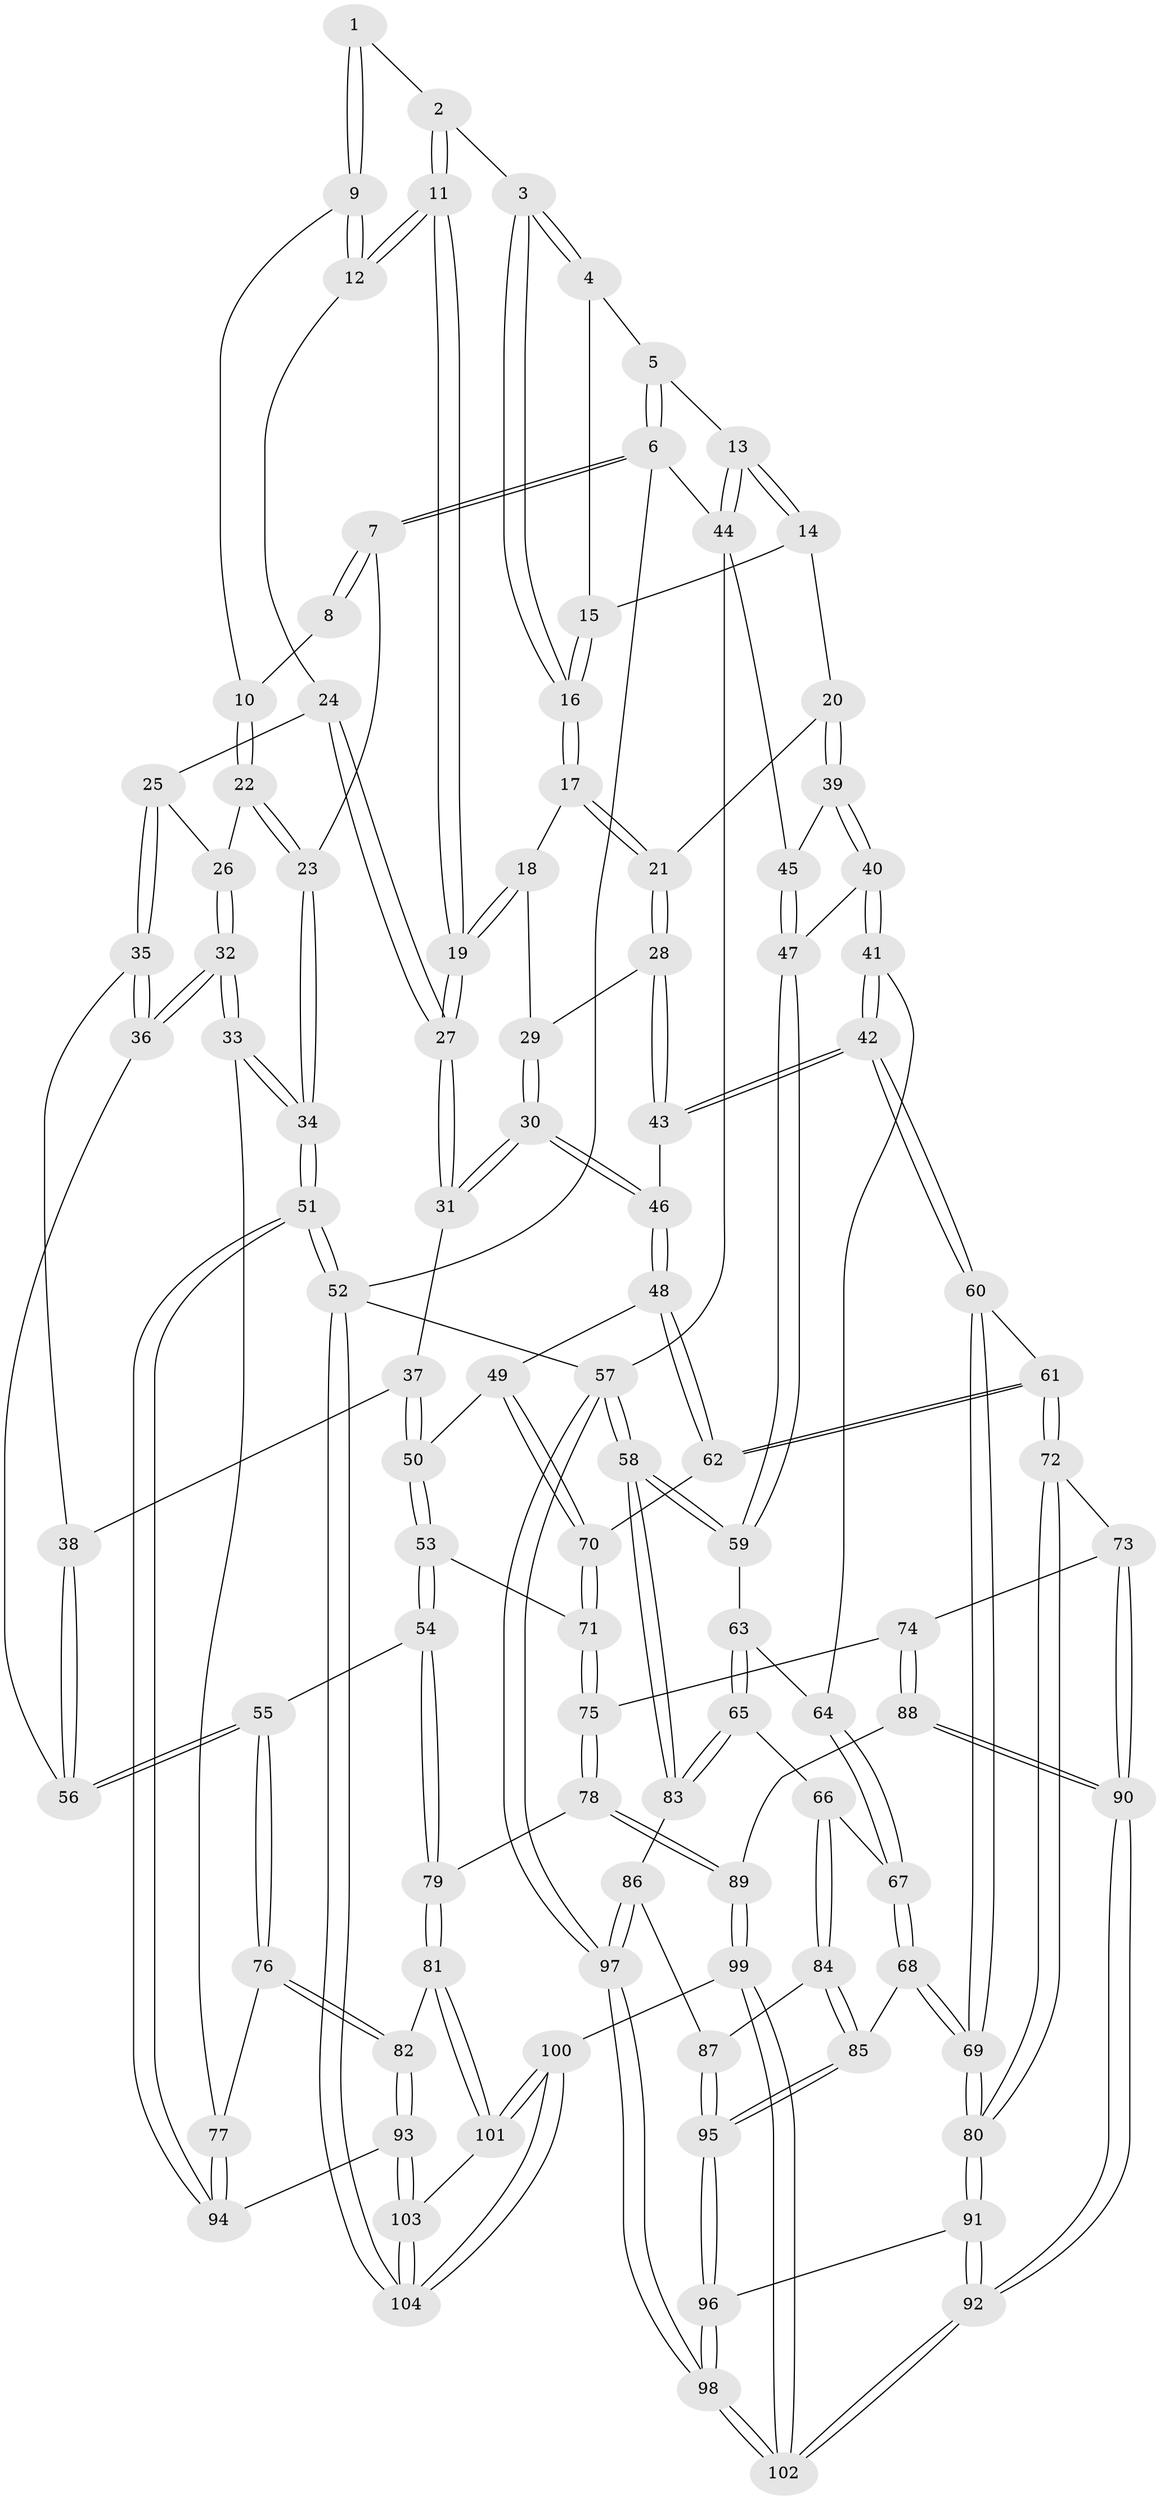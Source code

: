 // coarse degree distribution, {3: 0.0967741935483871, 4: 0.5483870967741935, 5: 0.2903225806451613, 2: 0.016129032258064516, 6: 0.04838709677419355}
// Generated by graph-tools (version 1.1) at 2025/42/03/06/25 10:42:36]
// undirected, 104 vertices, 257 edges
graph export_dot {
graph [start="1"]
  node [color=gray90,style=filled];
  1 [pos="+0.27894881832139146+0.11035937305258581"];
  2 [pos="+0.37970661549894713+0.06336082373061093"];
  3 [pos="+0.4044624169943348+0.03430810037794075"];
  4 [pos="+0.40449348171590127+0.034091465281238874"];
  5 [pos="+0.4071564522703573+0"];
  6 [pos="+0+0"];
  7 [pos="+0+0"];
  8 [pos="+0.1333083959899188+0.1602610564380061"];
  9 [pos="+0.15555488516093147+0.2692545927310894"];
  10 [pos="+0.1476226518810233+0.26458954153735365"];
  11 [pos="+0.27413028323905125+0.3163781754010514"];
  12 [pos="+0.1738873166312396+0.28504048107045443"];
  13 [pos="+1+0"];
  14 [pos="+0.766290485972275+0.16953479380356154"];
  15 [pos="+0.7137662113088168+0.1733213272487649"];
  16 [pos="+0.517797442419572+0.24334097941463373"];
  17 [pos="+0.5193354559759117+0.25085099784523207"];
  18 [pos="+0.47474688978402074+0.3091893387517362"];
  19 [pos="+0.3041047678222857+0.41123409419033824"];
  20 [pos="+0.6966296488776431+0.3486845267586281"];
  21 [pos="+0.5699639380526141+0.29815104195086534"];
  22 [pos="+0+0.30281046635798403"];
  23 [pos="+0+0.2021426010211754"];
  24 [pos="+0.1322540553937487+0.3625098202512285"];
  25 [pos="+0.08666644609135819+0.3947159440654948"];
  26 [pos="+0.05881287677917159+0.38518598398090836"];
  27 [pos="+0.30077769160699747+0.43949477318213737"];
  28 [pos="+0.539252623762368+0.47021770703974297"];
  29 [pos="+0.4796336316690648+0.3681972110731507"];
  30 [pos="+0.41237769040209116+0.5182811643165308"];
  31 [pos="+0.3004459198944117+0.46076125134656803"];
  32 [pos="+0+0.6269473530192434"];
  33 [pos="+0+0.6492349444681703"];
  34 [pos="+0+0.6631273959316442"];
  35 [pos="+0.18315309248333925+0.5097297136930936"];
  36 [pos="+0.11660457056883475+0.5714942552553937"];
  37 [pos="+0.2799157381987161+0.47668799925414096"];
  38 [pos="+0.26493323189014506+0.4856840743274612"];
  39 [pos="+0.720027186654285+0.3937349577480632"];
  40 [pos="+0.7341509736625896+0.5039335404982963"];
  41 [pos="+0.703429629849158+0.5567490798373697"];
  42 [pos="+0.6630478472303569+0.5741354173023533"];
  43 [pos="+0.5421525296661723+0.521858686414732"];
  44 [pos="+1+0"];
  45 [pos="+1+0.03505772709483395"];
  46 [pos="+0.4232373096932988+0.525883350802569"];
  47 [pos="+1+0.41132205355184365"];
  48 [pos="+0.41626104837029354+0.583150769597414"];
  49 [pos="+0.33821125434176214+0.687351364765298"];
  50 [pos="+0.33099714665179986+0.6902228965705562"];
  51 [pos="+0+1"];
  52 [pos="+0+1"];
  53 [pos="+0.32521568007720564+0.6945237504120487"];
  54 [pos="+0.2727723533134127+0.7271476204091221"];
  55 [pos="+0.2629506182367493+0.7241522029665066"];
  56 [pos="+0.25813750639116007+0.7120598149240633"];
  57 [pos="+1+1"];
  58 [pos="+1+0.8604456756819101"];
  59 [pos="+1+0.5763933437967422"];
  60 [pos="+0.6512303203240403+0.6020015417509846"];
  61 [pos="+0.5301228177529377+0.7230115973003299"];
  62 [pos="+0.4660341967184493+0.703652670253342"];
  63 [pos="+0.9255378332117151+0.6552588111055805"];
  64 [pos="+0.7337239599236884+0.5850846789727753"];
  65 [pos="+0.8800113773514783+0.7605957622495204"];
  66 [pos="+0.872117266172994+0.7628893051270892"];
  67 [pos="+0.7860567829694487+0.6999783404186335"];
  68 [pos="+0.7505887752638741+0.8104261188578911"];
  69 [pos="+0.6855902047426952+0.8132973981865795"];
  70 [pos="+0.43002480218682226+0.7202212402406739"];
  71 [pos="+0.4065946856353334+0.7735448083126222"];
  72 [pos="+0.5308616367786709+0.7463527916667164"];
  73 [pos="+0.5209759193758838+0.7751015067014085"];
  74 [pos="+0.5025611007373809+0.7842052015194058"];
  75 [pos="+0.4062192078722007+0.7748855742301902"];
  76 [pos="+0.19684668212992026+0.7544179424306209"];
  77 [pos="+0.10684778602428999+0.7560572670735812"];
  78 [pos="+0.36874011371629895+0.8462539501721386"];
  79 [pos="+0.3356333943490478+0.8405370283395305"];
  80 [pos="+0.6665277287128675+0.8352836181102969"];
  81 [pos="+0.3071581729827664+0.8652661960824927"];
  82 [pos="+0.21350850789375514+0.8801921828817658"];
  83 [pos="+0.9419434511812378+0.7965267351872215"];
  84 [pos="+0.8603212789913358+0.7788381037138383"];
  85 [pos="+0.7852719013330253+0.8274916699068796"];
  86 [pos="+0.8889987014680384+0.8685394026882592"];
  87 [pos="+0.8739462226846364+0.857670536847356"];
  88 [pos="+0.41774692251416734+0.8448886021610645"];
  89 [pos="+0.3713731766223719+0.8481243259586158"];
  90 [pos="+0.5460712835634143+0.8998900452301618"];
  91 [pos="+0.641447904409988+0.9015426675551415"];
  92 [pos="+0.5869293556653976+0.9629237989543895"];
  93 [pos="+0.17815498313395564+0.9097909268574909"];
  94 [pos="+0.11793095567902548+0.9172361858429418"];
  95 [pos="+0.8004394508556952+0.871059661248493"];
  96 [pos="+0.7979216302635473+0.921913189558899"];
  97 [pos="+1+1"];
  98 [pos="+1+1"];
  99 [pos="+0.5000031804471167+1"];
  100 [pos="+0.4506766487545848+1"];
  101 [pos="+0.29975468418103984+0.9151494553003947"];
  102 [pos="+0.5411333078368249+1"];
  103 [pos="+0.2463261069451011+0.9791351021871991"];
  104 [pos="+0.31377641022634595+1"];
  1 -- 2;
  1 -- 9;
  1 -- 9;
  2 -- 3;
  2 -- 11;
  2 -- 11;
  3 -- 4;
  3 -- 4;
  3 -- 16;
  3 -- 16;
  4 -- 5;
  4 -- 15;
  5 -- 6;
  5 -- 6;
  5 -- 13;
  6 -- 7;
  6 -- 7;
  6 -- 44;
  6 -- 52;
  7 -- 8;
  7 -- 8;
  7 -- 23;
  8 -- 10;
  9 -- 10;
  9 -- 12;
  9 -- 12;
  10 -- 22;
  10 -- 22;
  11 -- 12;
  11 -- 12;
  11 -- 19;
  11 -- 19;
  12 -- 24;
  13 -- 14;
  13 -- 14;
  13 -- 44;
  13 -- 44;
  14 -- 15;
  14 -- 20;
  15 -- 16;
  15 -- 16;
  16 -- 17;
  16 -- 17;
  17 -- 18;
  17 -- 21;
  17 -- 21;
  18 -- 19;
  18 -- 19;
  18 -- 29;
  19 -- 27;
  19 -- 27;
  20 -- 21;
  20 -- 39;
  20 -- 39;
  21 -- 28;
  21 -- 28;
  22 -- 23;
  22 -- 23;
  22 -- 26;
  23 -- 34;
  23 -- 34;
  24 -- 25;
  24 -- 27;
  24 -- 27;
  25 -- 26;
  25 -- 35;
  25 -- 35;
  26 -- 32;
  26 -- 32;
  27 -- 31;
  27 -- 31;
  28 -- 29;
  28 -- 43;
  28 -- 43;
  29 -- 30;
  29 -- 30;
  30 -- 31;
  30 -- 31;
  30 -- 46;
  30 -- 46;
  31 -- 37;
  32 -- 33;
  32 -- 33;
  32 -- 36;
  32 -- 36;
  33 -- 34;
  33 -- 34;
  33 -- 77;
  34 -- 51;
  34 -- 51;
  35 -- 36;
  35 -- 36;
  35 -- 38;
  36 -- 56;
  37 -- 38;
  37 -- 50;
  37 -- 50;
  38 -- 56;
  38 -- 56;
  39 -- 40;
  39 -- 40;
  39 -- 45;
  40 -- 41;
  40 -- 41;
  40 -- 47;
  41 -- 42;
  41 -- 42;
  41 -- 64;
  42 -- 43;
  42 -- 43;
  42 -- 60;
  42 -- 60;
  43 -- 46;
  44 -- 45;
  44 -- 57;
  45 -- 47;
  45 -- 47;
  46 -- 48;
  46 -- 48;
  47 -- 59;
  47 -- 59;
  48 -- 49;
  48 -- 62;
  48 -- 62;
  49 -- 50;
  49 -- 70;
  49 -- 70;
  50 -- 53;
  50 -- 53;
  51 -- 52;
  51 -- 52;
  51 -- 94;
  51 -- 94;
  52 -- 104;
  52 -- 104;
  52 -- 57;
  53 -- 54;
  53 -- 54;
  53 -- 71;
  54 -- 55;
  54 -- 79;
  54 -- 79;
  55 -- 56;
  55 -- 56;
  55 -- 76;
  55 -- 76;
  57 -- 58;
  57 -- 58;
  57 -- 97;
  57 -- 97;
  58 -- 59;
  58 -- 59;
  58 -- 83;
  58 -- 83;
  59 -- 63;
  60 -- 61;
  60 -- 69;
  60 -- 69;
  61 -- 62;
  61 -- 62;
  61 -- 72;
  61 -- 72;
  62 -- 70;
  63 -- 64;
  63 -- 65;
  63 -- 65;
  64 -- 67;
  64 -- 67;
  65 -- 66;
  65 -- 83;
  65 -- 83;
  66 -- 67;
  66 -- 84;
  66 -- 84;
  67 -- 68;
  67 -- 68;
  68 -- 69;
  68 -- 69;
  68 -- 85;
  69 -- 80;
  69 -- 80;
  70 -- 71;
  70 -- 71;
  71 -- 75;
  71 -- 75;
  72 -- 73;
  72 -- 80;
  72 -- 80;
  73 -- 74;
  73 -- 90;
  73 -- 90;
  74 -- 75;
  74 -- 88;
  74 -- 88;
  75 -- 78;
  75 -- 78;
  76 -- 77;
  76 -- 82;
  76 -- 82;
  77 -- 94;
  77 -- 94;
  78 -- 79;
  78 -- 89;
  78 -- 89;
  79 -- 81;
  79 -- 81;
  80 -- 91;
  80 -- 91;
  81 -- 82;
  81 -- 101;
  81 -- 101;
  82 -- 93;
  82 -- 93;
  83 -- 86;
  84 -- 85;
  84 -- 85;
  84 -- 87;
  85 -- 95;
  85 -- 95;
  86 -- 87;
  86 -- 97;
  86 -- 97;
  87 -- 95;
  87 -- 95;
  88 -- 89;
  88 -- 90;
  88 -- 90;
  89 -- 99;
  89 -- 99;
  90 -- 92;
  90 -- 92;
  91 -- 92;
  91 -- 92;
  91 -- 96;
  92 -- 102;
  92 -- 102;
  93 -- 94;
  93 -- 103;
  93 -- 103;
  95 -- 96;
  95 -- 96;
  96 -- 98;
  96 -- 98;
  97 -- 98;
  97 -- 98;
  98 -- 102;
  98 -- 102;
  99 -- 100;
  99 -- 102;
  99 -- 102;
  100 -- 101;
  100 -- 101;
  100 -- 104;
  100 -- 104;
  101 -- 103;
  103 -- 104;
  103 -- 104;
}
